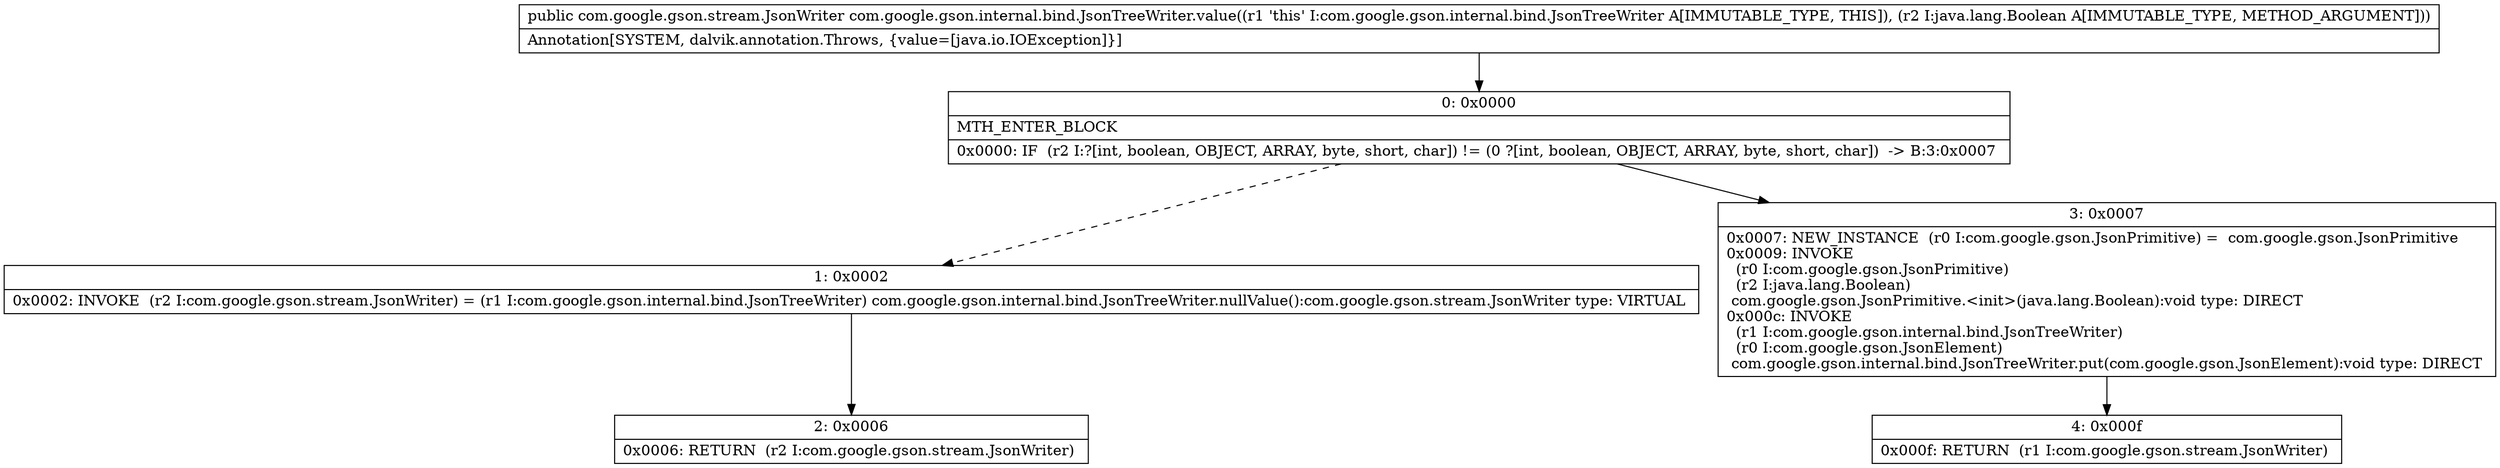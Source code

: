 digraph "CFG forcom.google.gson.internal.bind.JsonTreeWriter.value(Ljava\/lang\/Boolean;)Lcom\/google\/gson\/stream\/JsonWriter;" {
Node_0 [shape=record,label="{0\:\ 0x0000|MTH_ENTER_BLOCK\l|0x0000: IF  (r2 I:?[int, boolean, OBJECT, ARRAY, byte, short, char]) != (0 ?[int, boolean, OBJECT, ARRAY, byte, short, char])  \-\> B:3:0x0007 \l}"];
Node_1 [shape=record,label="{1\:\ 0x0002|0x0002: INVOKE  (r2 I:com.google.gson.stream.JsonWriter) = (r1 I:com.google.gson.internal.bind.JsonTreeWriter) com.google.gson.internal.bind.JsonTreeWriter.nullValue():com.google.gson.stream.JsonWriter type: VIRTUAL \l}"];
Node_2 [shape=record,label="{2\:\ 0x0006|0x0006: RETURN  (r2 I:com.google.gson.stream.JsonWriter) \l}"];
Node_3 [shape=record,label="{3\:\ 0x0007|0x0007: NEW_INSTANCE  (r0 I:com.google.gson.JsonPrimitive) =  com.google.gson.JsonPrimitive \l0x0009: INVOKE  \l  (r0 I:com.google.gson.JsonPrimitive)\l  (r2 I:java.lang.Boolean)\l com.google.gson.JsonPrimitive.\<init\>(java.lang.Boolean):void type: DIRECT \l0x000c: INVOKE  \l  (r1 I:com.google.gson.internal.bind.JsonTreeWriter)\l  (r0 I:com.google.gson.JsonElement)\l com.google.gson.internal.bind.JsonTreeWriter.put(com.google.gson.JsonElement):void type: DIRECT \l}"];
Node_4 [shape=record,label="{4\:\ 0x000f|0x000f: RETURN  (r1 I:com.google.gson.stream.JsonWriter) \l}"];
MethodNode[shape=record,label="{public com.google.gson.stream.JsonWriter com.google.gson.internal.bind.JsonTreeWriter.value((r1 'this' I:com.google.gson.internal.bind.JsonTreeWriter A[IMMUTABLE_TYPE, THIS]), (r2 I:java.lang.Boolean A[IMMUTABLE_TYPE, METHOD_ARGUMENT]))  | Annotation[SYSTEM, dalvik.annotation.Throws, \{value=[java.io.IOException]\}]\l}"];
MethodNode -> Node_0;
Node_0 -> Node_1[style=dashed];
Node_0 -> Node_3;
Node_1 -> Node_2;
Node_3 -> Node_4;
}

